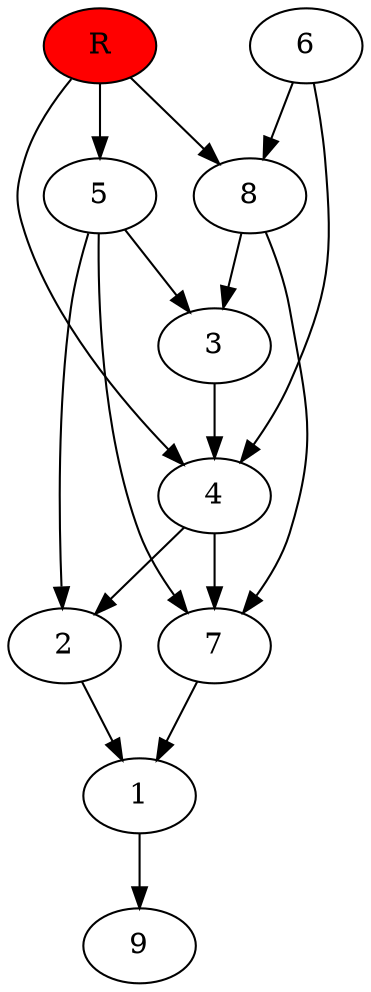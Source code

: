 digraph prb43552 {
	1
	2
	3
	4
	5
	6
	7
	8
	R [fillcolor="#ff0000" style=filled]
	1 -> 9
	2 -> 1
	3 -> 4
	4 -> 2
	4 -> 7
	5 -> 2
	5 -> 3
	5 -> 7
	6 -> 4
	6 -> 8
	7 -> 1
	8 -> 3
	8 -> 7
	R -> 4
	R -> 5
	R -> 8
}
